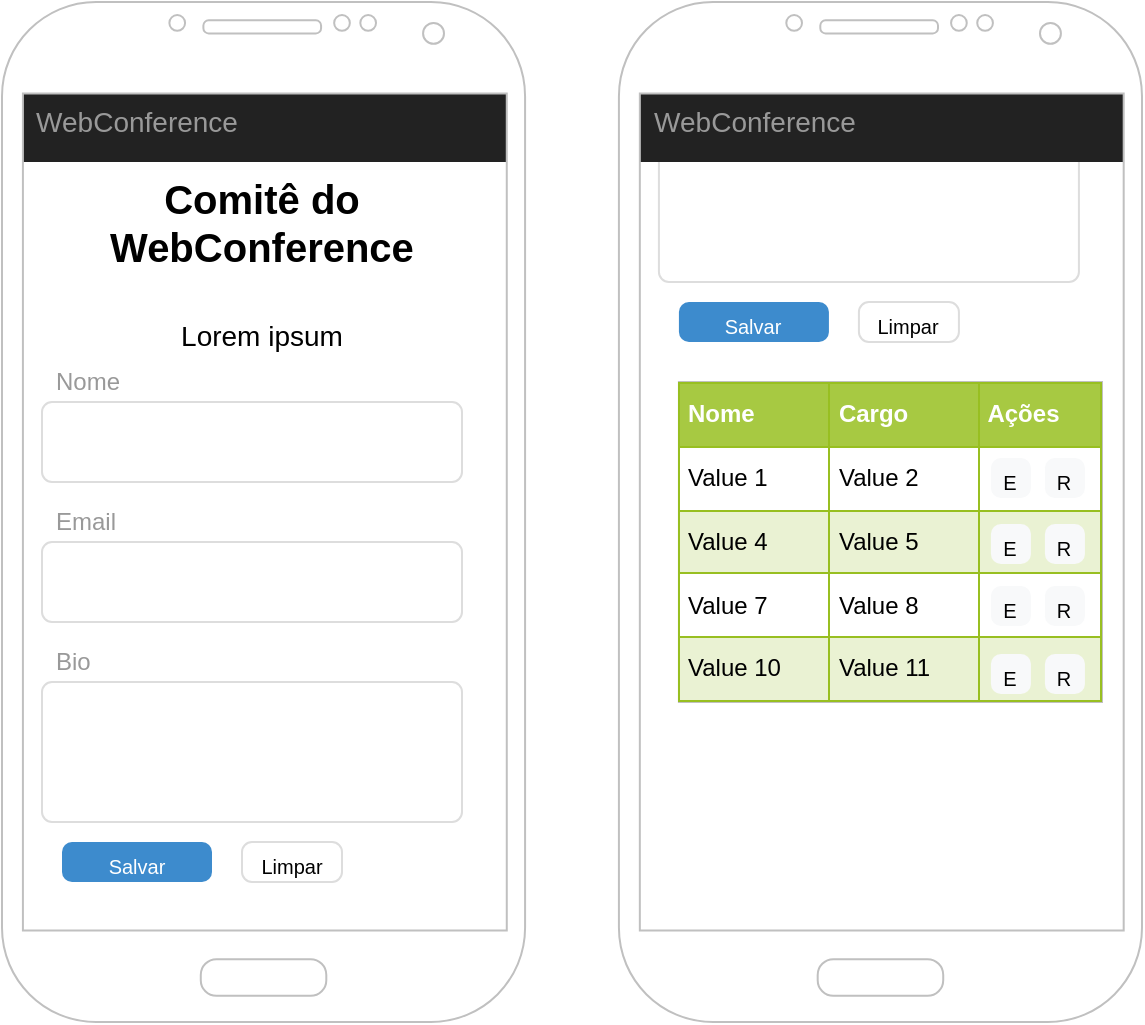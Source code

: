<mxfile version="13.0.1"><diagram name="Page-1" id="c9db0220-8083-56f3-ca83-edcdcd058819"><mxGraphModel dx="1727" dy="919" grid="1" gridSize="10" guides="1" tooltips="1" connect="1" arrows="1" fold="1" page="1" pageScale="1.5" pageWidth="826" pageHeight="1169" background="#ffffff" math="0" shadow="0"><root><mxCell id="0" style=";html=1;"/><mxCell id="1" style=";html=1;" parent="0"/><mxCell id="3d76a8aef4d5c911-1" value="" style="html=1;shadow=0;dashed=0;shape=mxgraph.bootstrap.rect;fillColor=#222222;strokeColor=none;whiteSpace=wrap;rounded=0;fontSize=12;fontColor=#000000;align=center;" parent="1" vertex="1"><mxGeometry x="420.25" y="190" width="249.75" height="40" as="geometry"/></mxCell><mxCell id="3d76a8aef4d5c911-2" value="WebConference" style="html=1;shadow=0;dashed=0;fillColor=none;strokeColor=none;shape=mxgraph.bootstrap.rect;fontColor=#999999;fontSize=14;whiteSpace=wrap;" parent="3d76a8aef4d5c911-1" vertex="1"><mxGeometry x="40" width="35.291" height="40" as="geometry"/></mxCell><mxCell id="3d76a8aef4d5c911-17" value="Nome" style="html=1;shadow=0;dashed=0;shape=mxgraph.bootstrap.rect;strokeColor=none;fillColor=none;fontColor=#999999;align=left;spacingLeft=5;whiteSpace=wrap;rounded=0;" parent="1" vertex="1"><mxGeometry x="430" y="330" width="200" height="20" as="geometry"/></mxCell><mxCell id="3d76a8aef4d5c911-18" value="" style="html=1;shadow=0;dashed=0;shape=mxgraph.bootstrap.rrect;rSize=5;strokeColor=#dddddd;;align=left;spacingLeft=10;fontSize=16;whiteSpace=wrap;rounded=0;" parent="1" vertex="1"><mxGeometry x="430" y="350" width="210" height="40" as="geometry"/></mxCell><mxCell id="3d76a8aef4d5c911-23" value="Bio" style="html=1;shadow=0;dashed=0;shape=mxgraph.bootstrap.rect;strokeColor=none;fillColor=none;fontColor=#999999;align=left;spacingLeft=5;whiteSpace=wrap;rounded=0;" parent="1" vertex="1"><mxGeometry x="430" y="470" width="200" height="20" as="geometry"/></mxCell><mxCell id="3d76a8aef4d5c911-24" value="" style="html=1;shadow=0;dashed=0;shape=mxgraph.bootstrap.rrect;rSize=5;fontSize=12;strokeColor=#dddddd;align=left;spacing=10;verticalAlign=top;whiteSpace=wrap;rounded=0;" parent="1" vertex="1"><mxGeometry x="430" y="490" width="210" height="70" as="geometry"/></mxCell><mxCell id="3d76a8aef4d5c911-51" value="&lt;font style=&quot;font-size: 10px&quot;&gt;Salvar&lt;/font&gt;" style="html=1;shadow=0;dashed=0;shape=mxgraph.bootstrap.rrect;align=center;rSize=5;strokeColor=none;fillColor=#3D8BCD;fontColor=#ffffff;fontSize=16;whiteSpace=wrap;rounded=0;" parent="1" vertex="1"><mxGeometry x="440" y="570" width="75" height="20" as="geometry"/></mxCell><mxCell id="3d76a8aef4d5c911-52" value="&lt;font style=&quot;font-size: 10px&quot;&gt;Limpar&lt;/font&gt;" style="html=1;shadow=0;dashed=0;shape=mxgraph.bootstrap.rrect;align=center;rSize=5;strokeColor=#dddddd;fontSize=16;whiteSpace=wrap;rounded=0;" parent="1" vertex="1"><mxGeometry x="530" y="570" width="50" height="20" as="geometry"/></mxCell><mxCell id="PzufswpbLGw5gBGZbMt7-1" value="Email" style="html=1;shadow=0;dashed=0;shape=mxgraph.bootstrap.rect;strokeColor=none;fillColor=none;fontColor=#999999;align=left;spacingLeft=5;whiteSpace=wrap;rounded=0;" parent="1" vertex="1"><mxGeometry x="430" y="400" width="200" height="20" as="geometry"/></mxCell><mxCell id="PzufswpbLGw5gBGZbMt7-2" value="" style="html=1;shadow=0;dashed=0;shape=mxgraph.bootstrap.rrect;rSize=5;strokeColor=#dddddd;;align=left;spacingLeft=10;fontSize=16;whiteSpace=wrap;rounded=0;" parent="1" vertex="1"><mxGeometry x="430" y="420" width="210" height="40" as="geometry"/></mxCell><mxCell id="PzufswpbLGw5gBGZbMt7-17" value="&lt;div&gt;&lt;span style=&quot;font-size: 20px&quot;&gt;&lt;font face=&quot;helvetica&quot;&gt;&lt;b&gt;Comitê do WebConference&lt;/b&gt;&lt;/font&gt;&lt;/span&gt;&lt;/div&gt;&lt;div&gt;&lt;span style=&quot;font-size: 20px&quot;&gt;&lt;font face=&quot;helvetica&quot;&gt;&lt;b&gt;&lt;br&gt;&lt;/b&gt;&lt;/font&gt;&lt;/span&gt;&lt;/div&gt;&lt;span style=&quot;font-family: &amp;#34;helvetica&amp;#34; ; font-size: 14px ; font-style: normal ; font-weight: 400 ; letter-spacing: normal ; text-indent: 0px ; text-transform: none ; word-spacing: 0px ; float: none ; display: inline&quot;&gt;Lorem ipsum&lt;/span&gt;" style="text;whiteSpace=wrap;html=1;align=center;" parent="1" vertex="1"><mxGeometry x="420" y="230" width="240" height="80" as="geometry"/></mxCell><mxCell id="PzufswpbLGw5gBGZbMt7-19" value="&lt;table border=&quot;1&quot; width=&quot;100%&quot; cellpadding=&quot;4&quot; style=&quot;width: 100% ; height: 100% ; border-collapse: collapse&quot;&gt;&lt;tbody&gt;&lt;tr style=&quot;background-color: #a7c942 ; color: #ffffff ; border: 1px solid #98bf21&quot;&gt;&lt;th align=&quot;left&quot;&gt;Nome&lt;/th&gt;&lt;th align=&quot;left&quot;&gt;Cargo&lt;/th&gt;&lt;th align=&quot;left&quot;&gt;Ações&lt;/th&gt;&lt;/tr&gt;&lt;tr style=&quot;border: 1px solid #98bf21&quot;&gt;&lt;td&gt;Value 1&lt;/td&gt;&lt;td&gt;Value 2&lt;/td&gt;&lt;td&gt;&lt;/td&gt;&lt;/tr&gt;&lt;tr style=&quot;background-color: #eaf2d3 ; border: 1px solid #98bf21&quot;&gt;&lt;td&gt;Value 4&lt;/td&gt;&lt;td&gt;Value 5&lt;/td&gt;&lt;td&gt;&lt;/td&gt;&lt;/tr&gt;&lt;tr style=&quot;border: 1px solid #98bf21&quot;&gt;&lt;td&gt;Value 7&lt;/td&gt;&lt;td&gt;Value 8&lt;/td&gt;&lt;td&gt;&lt;/td&gt;&lt;/tr&gt;&lt;tr style=&quot;background-color: #eaf2d3 ; border: 1px solid #98bf21&quot;&gt;&lt;td&gt;Value 10&lt;/td&gt;&lt;td&gt;Value 11&lt;/td&gt;&lt;td&gt;&lt;br&gt;&lt;/td&gt;&lt;/tr&gt;&lt;/tbody&gt;&lt;/table&gt;" style="text;html=1;strokeColor=#c0c0c0;fillColor=#ffffff;overflow=fill;rounded=0;" parent="1" vertex="1"><mxGeometry x="748.46" y="340" width="211.54" height="160" as="geometry"/></mxCell><mxCell id="PzufswpbLGw5gBGZbMt7-26" value="&lt;span style=&quot;font-size: 10px&quot;&gt;E&lt;br&gt;&lt;/span&gt;" style="html=1;shadow=0;dashed=0;shape=mxgraph.bootstrap.rrect;rSize=5;strokeColor=none;strokeWidth=1;fillColor=#F8F9FA;fontColor=#000000;whiteSpace=wrap;align=center;verticalAlign=middle;spacingLeft=0;fontStyle=0;fontSize=16;spacing=5;" parent="1" vertex="1"><mxGeometry x="904.46" y="378" width="20" height="20" as="geometry"/></mxCell><mxCell id="PzufswpbLGw5gBGZbMt7-27" value="&lt;span style=&quot;font-size: 10px&quot;&gt;R&lt;br&gt;&lt;/span&gt;" style="html=1;shadow=0;dashed=0;shape=mxgraph.bootstrap.rrect;rSize=5;strokeColor=none;strokeWidth=1;fillColor=#F8F9FA;fontColor=#000000;whiteSpace=wrap;align=center;verticalAlign=middle;spacingLeft=0;fontStyle=0;fontSize=16;spacing=5;" parent="1" vertex="1"><mxGeometry x="931.46" y="378" width="20" height="20" as="geometry"/></mxCell><mxCell id="_nV0ayGib-8XJaV-YTcu-10" value="" style="verticalLabelPosition=bottom;verticalAlign=top;html=1;shadow=0;dashed=0;strokeWidth=1;shape=mxgraph.android.phone2;strokeColor=#c0c0c0;" vertex="1" parent="1"><mxGeometry x="410" y="150" width="261.54" height="510" as="geometry"/></mxCell><mxCell id="_nV0ayGib-8XJaV-YTcu-29" value="Bio" style="html=1;shadow=0;dashed=0;shape=mxgraph.bootstrap.rect;strokeColor=none;fillColor=none;fontColor=#999999;align=left;spacingLeft=5;whiteSpace=wrap;rounded=0;" vertex="1" parent="1"><mxGeometry x="738.46" y="200" width="200" height="20" as="geometry"/></mxCell><mxCell id="_nV0ayGib-8XJaV-YTcu-30" value="" style="html=1;shadow=0;dashed=0;shape=mxgraph.bootstrap.rrect;rSize=5;fontSize=12;strokeColor=#dddddd;align=left;spacing=10;verticalAlign=top;whiteSpace=wrap;rounded=0;" vertex="1" parent="1"><mxGeometry x="738.46" y="220" width="210" height="70" as="geometry"/></mxCell><mxCell id="_nV0ayGib-8XJaV-YTcu-31" value="&lt;font style=&quot;font-size: 10px&quot;&gt;Salvar&lt;/font&gt;" style="html=1;shadow=0;dashed=0;shape=mxgraph.bootstrap.rrect;align=center;rSize=5;strokeColor=none;fillColor=#3D8BCD;fontColor=#ffffff;fontSize=16;whiteSpace=wrap;rounded=0;" vertex="1" parent="1"><mxGeometry x="748.46" y="300" width="75" height="20" as="geometry"/></mxCell><mxCell id="_nV0ayGib-8XJaV-YTcu-32" value="&lt;font style=&quot;font-size: 10px&quot;&gt;Limpar&lt;/font&gt;" style="html=1;shadow=0;dashed=0;shape=mxgraph.bootstrap.rrect;align=center;rSize=5;strokeColor=#dddddd;fontSize=16;whiteSpace=wrap;rounded=0;" vertex="1" parent="1"><mxGeometry x="838.46" y="300" width="50" height="20" as="geometry"/></mxCell><mxCell id="_nV0ayGib-8XJaV-YTcu-25" value="" style="html=1;shadow=0;dashed=0;shape=mxgraph.bootstrap.rect;fillColor=#222222;strokeColor=none;whiteSpace=wrap;rounded=0;fontSize=12;fontColor=#000000;align=center;" vertex="1" parent="1"><mxGeometry x="728.71" y="190" width="249.75" height="40" as="geometry"/></mxCell><mxCell id="_nV0ayGib-8XJaV-YTcu-26" value="WebConference" style="html=1;shadow=0;dashed=0;fillColor=none;strokeColor=none;shape=mxgraph.bootstrap.rect;fontColor=#999999;fontSize=14;whiteSpace=wrap;" vertex="1" parent="_nV0ayGib-8XJaV-YTcu-25"><mxGeometry x="40" width="35.291" height="40" as="geometry"/></mxCell><mxCell id="_nV0ayGib-8XJaV-YTcu-36" value="" style="verticalLabelPosition=bottom;verticalAlign=top;html=1;shadow=0;dashed=0;strokeWidth=1;shape=mxgraph.android.phone2;strokeColor=#c0c0c0;" vertex="1" parent="1"><mxGeometry x="718.46" y="150" width="261.54" height="510" as="geometry"/></mxCell><mxCell id="_nV0ayGib-8XJaV-YTcu-37" value="&lt;span style=&quot;font-size: 10px&quot;&gt;E&lt;br&gt;&lt;/span&gt;" style="html=1;shadow=0;dashed=0;shape=mxgraph.bootstrap.rrect;rSize=5;strokeColor=none;strokeWidth=1;fillColor=#F8F9FA;fontColor=#000000;whiteSpace=wrap;align=center;verticalAlign=middle;spacingLeft=0;fontStyle=0;fontSize=16;spacing=5;" vertex="1" parent="1"><mxGeometry x="904.46" y="411" width="20" height="20" as="geometry"/></mxCell><mxCell id="_nV0ayGib-8XJaV-YTcu-38" value="&lt;span style=&quot;font-size: 10px&quot;&gt;R&lt;br&gt;&lt;/span&gt;" style="html=1;shadow=0;dashed=0;shape=mxgraph.bootstrap.rrect;rSize=5;strokeColor=none;strokeWidth=1;fillColor=#F8F9FA;fontColor=#000000;whiteSpace=wrap;align=center;verticalAlign=middle;spacingLeft=0;fontStyle=0;fontSize=16;spacing=5;" vertex="1" parent="1"><mxGeometry x="931.46" y="411" width="20" height="20" as="geometry"/></mxCell><mxCell id="_nV0ayGib-8XJaV-YTcu-39" value="&lt;span style=&quot;font-size: 10px&quot;&gt;E&lt;br&gt;&lt;/span&gt;" style="html=1;shadow=0;dashed=0;shape=mxgraph.bootstrap.rrect;rSize=5;strokeColor=none;strokeWidth=1;fillColor=#F8F9FA;fontColor=#000000;whiteSpace=wrap;align=center;verticalAlign=middle;spacingLeft=0;fontStyle=0;fontSize=16;spacing=5;" vertex="1" parent="1"><mxGeometry x="904.46" y="442" width="20" height="20" as="geometry"/></mxCell><mxCell id="_nV0ayGib-8XJaV-YTcu-40" value="&lt;span style=&quot;font-size: 10px&quot;&gt;R&lt;br&gt;&lt;/span&gt;" style="html=1;shadow=0;dashed=0;shape=mxgraph.bootstrap.rrect;rSize=5;strokeColor=none;strokeWidth=1;fillColor=#F8F9FA;fontColor=#000000;whiteSpace=wrap;align=center;verticalAlign=middle;spacingLeft=0;fontStyle=0;fontSize=16;spacing=5;" vertex="1" parent="1"><mxGeometry x="931.46" y="442" width="20" height="20" as="geometry"/></mxCell><mxCell id="_nV0ayGib-8XJaV-YTcu-41" value="&lt;span style=&quot;font-size: 10px&quot;&gt;E&lt;br&gt;&lt;/span&gt;" style="html=1;shadow=0;dashed=0;shape=mxgraph.bootstrap.rrect;rSize=5;strokeColor=none;strokeWidth=1;fillColor=#F8F9FA;fontColor=#000000;whiteSpace=wrap;align=center;verticalAlign=middle;spacingLeft=0;fontStyle=0;fontSize=16;spacing=5;" vertex="1" parent="1"><mxGeometry x="904.46" y="476" width="20" height="20" as="geometry"/></mxCell><mxCell id="_nV0ayGib-8XJaV-YTcu-42" value="&lt;span style=&quot;font-size: 10px&quot;&gt;R&lt;br&gt;&lt;/span&gt;" style="html=1;shadow=0;dashed=0;shape=mxgraph.bootstrap.rrect;rSize=5;strokeColor=none;strokeWidth=1;fillColor=#F8F9FA;fontColor=#000000;whiteSpace=wrap;align=center;verticalAlign=middle;spacingLeft=0;fontStyle=0;fontSize=16;spacing=5;" vertex="1" parent="1"><mxGeometry x="931.46" y="476" width="20" height="20" as="geometry"/></mxCell></root></mxGraphModel></diagram></mxfile>